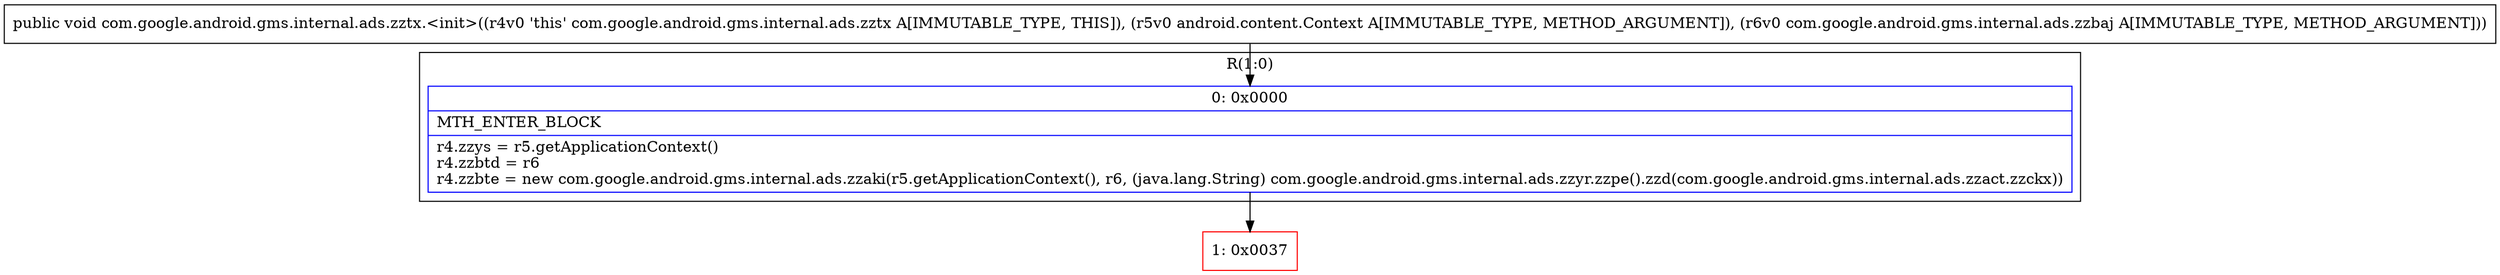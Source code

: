 digraph "CFG forcom.google.android.gms.internal.ads.zztx.\<init\>(Landroid\/content\/Context;Lcom\/google\/android\/gms\/internal\/ads\/zzbaj;)V" {
subgraph cluster_Region_1443401963 {
label = "R(1:0)";
node [shape=record,color=blue];
Node_0 [shape=record,label="{0\:\ 0x0000|MTH_ENTER_BLOCK\l|r4.zzys = r5.getApplicationContext()\lr4.zzbtd = r6\lr4.zzbte = new com.google.android.gms.internal.ads.zzaki(r5.getApplicationContext(), r6, (java.lang.String) com.google.android.gms.internal.ads.zzyr.zzpe().zzd(com.google.android.gms.internal.ads.zzact.zzckx))\l}"];
}
Node_1 [shape=record,color=red,label="{1\:\ 0x0037}"];
MethodNode[shape=record,label="{public void com.google.android.gms.internal.ads.zztx.\<init\>((r4v0 'this' com.google.android.gms.internal.ads.zztx A[IMMUTABLE_TYPE, THIS]), (r5v0 android.content.Context A[IMMUTABLE_TYPE, METHOD_ARGUMENT]), (r6v0 com.google.android.gms.internal.ads.zzbaj A[IMMUTABLE_TYPE, METHOD_ARGUMENT])) }"];
MethodNode -> Node_0;
Node_0 -> Node_1;
}


